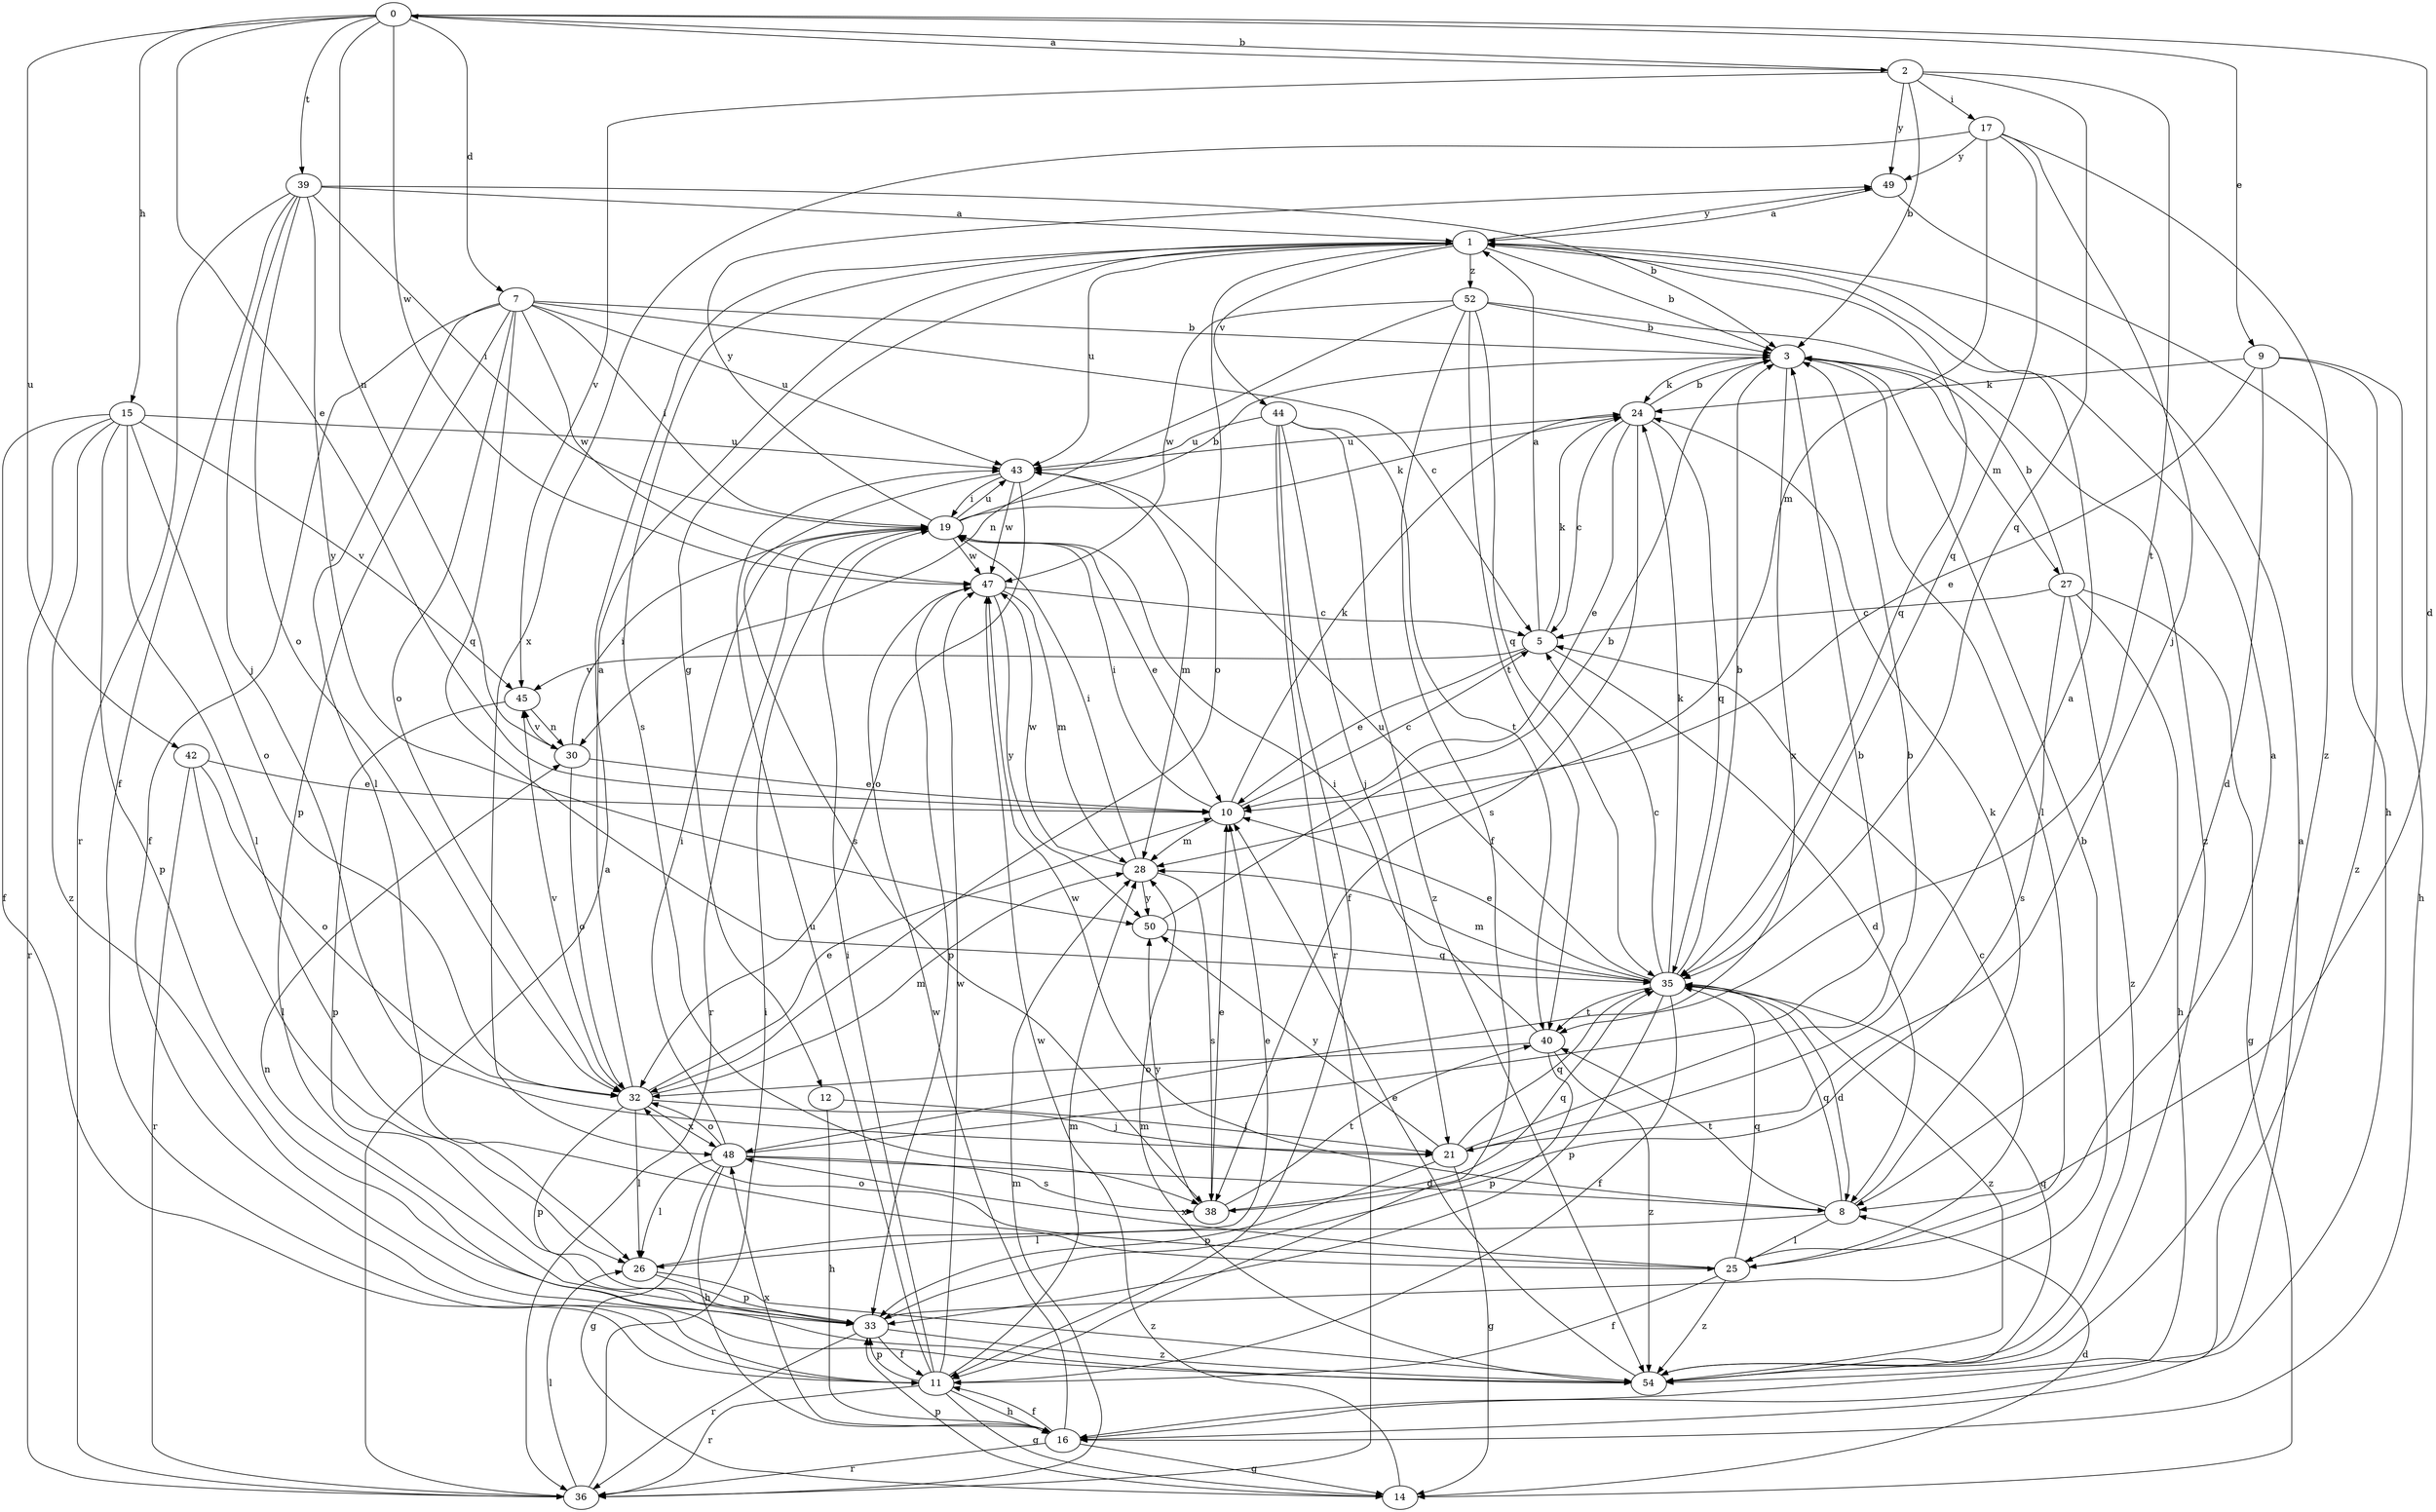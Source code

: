 strict digraph  {
0;
1;
2;
3;
5;
7;
8;
9;
10;
11;
12;
14;
15;
16;
17;
19;
21;
24;
25;
26;
27;
28;
30;
32;
33;
35;
36;
38;
39;
40;
42;
43;
44;
45;
47;
48;
49;
50;
52;
54;
0 -> 2  [label=b];
0 -> 7  [label=d];
0 -> 8  [label=d];
0 -> 9  [label=e];
0 -> 10  [label=e];
0 -> 15  [label=h];
0 -> 30  [label=n];
0 -> 39  [label=t];
0 -> 42  [label=u];
0 -> 47  [label=w];
1 -> 3  [label=b];
1 -> 12  [label=g];
1 -> 32  [label=o];
1 -> 35  [label=q];
1 -> 38  [label=s];
1 -> 43  [label=u];
1 -> 44  [label=v];
1 -> 49  [label=y];
1 -> 52  [label=z];
2 -> 0  [label=a];
2 -> 3  [label=b];
2 -> 17  [label=i];
2 -> 35  [label=q];
2 -> 40  [label=t];
2 -> 45  [label=v];
2 -> 49  [label=y];
3 -> 24  [label=k];
3 -> 25  [label=l];
3 -> 27  [label=m];
3 -> 48  [label=x];
5 -> 1  [label=a];
5 -> 8  [label=d];
5 -> 10  [label=e];
5 -> 24  [label=k];
5 -> 45  [label=v];
7 -> 3  [label=b];
7 -> 5  [label=c];
7 -> 11  [label=f];
7 -> 19  [label=i];
7 -> 25  [label=l];
7 -> 32  [label=o];
7 -> 33  [label=p];
7 -> 35  [label=q];
7 -> 43  [label=u];
7 -> 47  [label=w];
8 -> 24  [label=k];
8 -> 25  [label=l];
8 -> 26  [label=l];
8 -> 35  [label=q];
8 -> 40  [label=t];
8 -> 47  [label=w];
9 -> 8  [label=d];
9 -> 10  [label=e];
9 -> 16  [label=h];
9 -> 24  [label=k];
9 -> 54  [label=z];
10 -> 5  [label=c];
10 -> 19  [label=i];
10 -> 24  [label=k];
10 -> 28  [label=m];
11 -> 14  [label=g];
11 -> 16  [label=h];
11 -> 19  [label=i];
11 -> 28  [label=m];
11 -> 33  [label=p];
11 -> 36  [label=r];
11 -> 43  [label=u];
11 -> 47  [label=w];
12 -> 16  [label=h];
12 -> 21  [label=j];
14 -> 8  [label=d];
14 -> 33  [label=p];
14 -> 47  [label=w];
15 -> 11  [label=f];
15 -> 26  [label=l];
15 -> 32  [label=o];
15 -> 33  [label=p];
15 -> 36  [label=r];
15 -> 43  [label=u];
15 -> 45  [label=v];
15 -> 54  [label=z];
16 -> 1  [label=a];
16 -> 11  [label=f];
16 -> 14  [label=g];
16 -> 36  [label=r];
16 -> 47  [label=w];
16 -> 48  [label=x];
17 -> 21  [label=j];
17 -> 28  [label=m];
17 -> 35  [label=q];
17 -> 48  [label=x];
17 -> 49  [label=y];
17 -> 54  [label=z];
19 -> 3  [label=b];
19 -> 10  [label=e];
19 -> 24  [label=k];
19 -> 36  [label=r];
19 -> 43  [label=u];
19 -> 47  [label=w];
19 -> 49  [label=y];
21 -> 1  [label=a];
21 -> 3  [label=b];
21 -> 14  [label=g];
21 -> 33  [label=p];
21 -> 35  [label=q];
21 -> 50  [label=y];
24 -> 3  [label=b];
24 -> 5  [label=c];
24 -> 10  [label=e];
24 -> 35  [label=q];
24 -> 38  [label=s];
24 -> 43  [label=u];
25 -> 1  [label=a];
25 -> 5  [label=c];
25 -> 11  [label=f];
25 -> 32  [label=o];
25 -> 35  [label=q];
25 -> 48  [label=x];
25 -> 54  [label=z];
26 -> 10  [label=e];
26 -> 33  [label=p];
26 -> 54  [label=z];
27 -> 3  [label=b];
27 -> 5  [label=c];
27 -> 14  [label=g];
27 -> 16  [label=h];
27 -> 38  [label=s];
27 -> 54  [label=z];
28 -> 19  [label=i];
28 -> 38  [label=s];
28 -> 47  [label=w];
28 -> 50  [label=y];
30 -> 10  [label=e];
30 -> 19  [label=i];
30 -> 32  [label=o];
30 -> 45  [label=v];
32 -> 1  [label=a];
32 -> 10  [label=e];
32 -> 21  [label=j];
32 -> 26  [label=l];
32 -> 28  [label=m];
32 -> 33  [label=p];
32 -> 45  [label=v];
32 -> 48  [label=x];
33 -> 3  [label=b];
33 -> 11  [label=f];
33 -> 36  [label=r];
33 -> 54  [label=z];
35 -> 3  [label=b];
35 -> 5  [label=c];
35 -> 8  [label=d];
35 -> 10  [label=e];
35 -> 11  [label=f];
35 -> 24  [label=k];
35 -> 28  [label=m];
35 -> 33  [label=p];
35 -> 40  [label=t];
35 -> 43  [label=u];
35 -> 54  [label=z];
36 -> 1  [label=a];
36 -> 19  [label=i];
36 -> 26  [label=l];
36 -> 28  [label=m];
38 -> 10  [label=e];
38 -> 35  [label=q];
38 -> 40  [label=t];
38 -> 50  [label=y];
39 -> 1  [label=a];
39 -> 3  [label=b];
39 -> 11  [label=f];
39 -> 19  [label=i];
39 -> 21  [label=j];
39 -> 32  [label=o];
39 -> 36  [label=r];
39 -> 50  [label=y];
40 -> 19  [label=i];
40 -> 32  [label=o];
40 -> 33  [label=p];
40 -> 54  [label=z];
42 -> 10  [label=e];
42 -> 26  [label=l];
42 -> 32  [label=o];
42 -> 36  [label=r];
43 -> 19  [label=i];
43 -> 28  [label=m];
43 -> 32  [label=o];
43 -> 38  [label=s];
43 -> 47  [label=w];
44 -> 11  [label=f];
44 -> 21  [label=j];
44 -> 36  [label=r];
44 -> 40  [label=t];
44 -> 43  [label=u];
44 -> 54  [label=z];
45 -> 30  [label=n];
45 -> 33  [label=p];
47 -> 5  [label=c];
47 -> 28  [label=m];
47 -> 33  [label=p];
47 -> 50  [label=y];
48 -> 3  [label=b];
48 -> 8  [label=d];
48 -> 14  [label=g];
48 -> 16  [label=h];
48 -> 19  [label=i];
48 -> 26  [label=l];
48 -> 32  [label=o];
48 -> 38  [label=s];
49 -> 1  [label=a];
49 -> 16  [label=h];
50 -> 3  [label=b];
50 -> 35  [label=q];
52 -> 3  [label=b];
52 -> 11  [label=f];
52 -> 30  [label=n];
52 -> 35  [label=q];
52 -> 40  [label=t];
52 -> 47  [label=w];
52 -> 54  [label=z];
54 -> 10  [label=e];
54 -> 28  [label=m];
54 -> 30  [label=n];
54 -> 35  [label=q];
}
